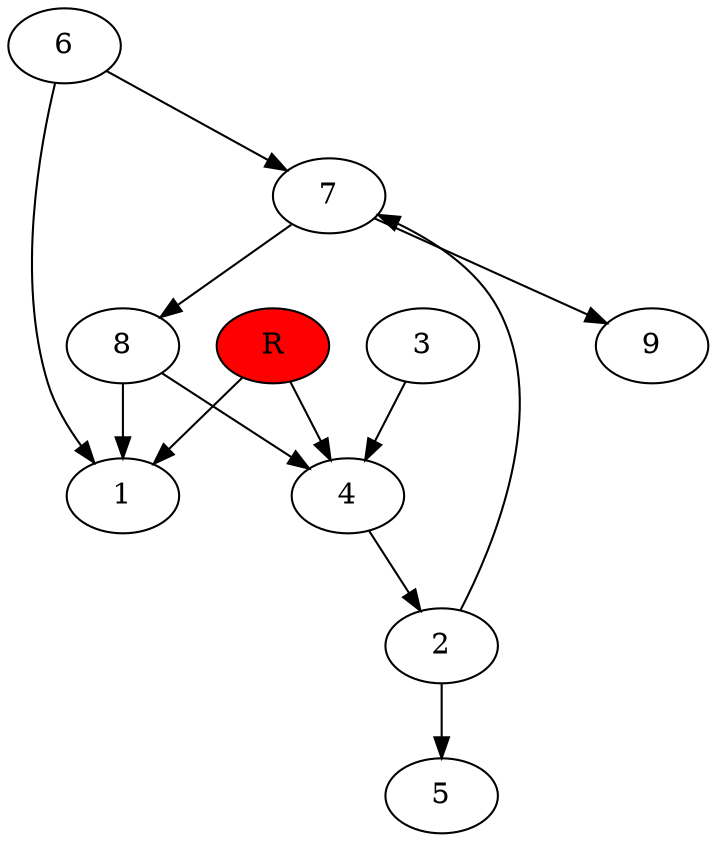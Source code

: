 digraph prb12564 {
	1
	2
	3
	4
	5
	6
	7
	8
	R [fillcolor="#ff0000" style=filled]
	2 -> 5
	2 -> 7
	3 -> 4
	4 -> 2
	6 -> 1
	6 -> 7
	7 -> 8
	7 -> 9
	8 -> 1
	8 -> 4
	R -> 1
	R -> 4
}
